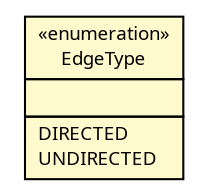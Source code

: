 #!/usr/local/bin/dot
#
# Class diagram 
# Generated by UMLGraph version R5_6 (http://www.umlgraph.org/)
#

digraph G {
	edge [fontname="Trebuchet MS",fontsize=10,labelfontname="Trebuchet MS",labelfontsize=10];
	node [fontname="Trebuchet MS",fontsize=10,shape=plaintext];
	nodesep=0.25;
	ranksep=0.5;
	// broadwick.graph.EdgeType
	c9809 [label=<<table title="broadwick.graph.EdgeType" border="0" cellborder="1" cellspacing="0" cellpadding="2" port="p" bgcolor="lemonChiffon" href="./EdgeType.html">
		<tr><td><table border="0" cellspacing="0" cellpadding="1">
<tr><td align="center" balign="center"> &#171;enumeration&#187; </td></tr>
<tr><td align="center" balign="center"><font face="Trebuchet MS"> EdgeType </font></td></tr>
		</table></td></tr>
		<tr><td><table border="0" cellspacing="0" cellpadding="1">
<tr><td align="left" balign="left">  </td></tr>
		</table></td></tr>
		<tr><td><table border="0" cellspacing="0" cellpadding="1">
<tr><td align="left" balign="left"> DIRECTED </td></tr>
<tr><td align="left" balign="left"> UNDIRECTED </td></tr>
		</table></td></tr>
		</table>>, URL="./EdgeType.html", fontname="Trebuchet MS", fontcolor="black", fontsize=9.0];
}


